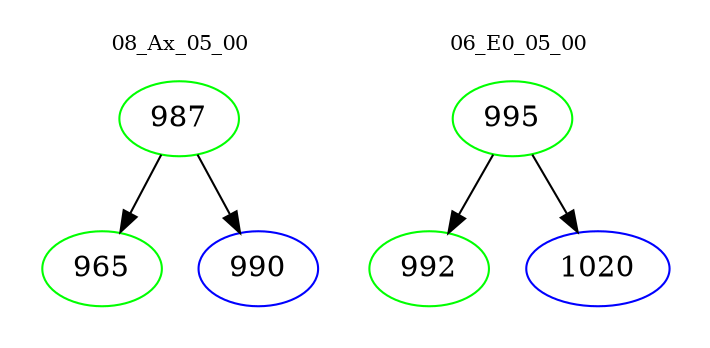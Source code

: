 digraph{
subgraph cluster_0 {
color = white
label = "08_Ax_05_00";
fontsize=10;
T0_987 [label="987", color="green"]
T0_987 -> T0_965 [color="black"]
T0_965 [label="965", color="green"]
T0_987 -> T0_990 [color="black"]
T0_990 [label="990", color="blue"]
}
subgraph cluster_1 {
color = white
label = "06_E0_05_00";
fontsize=10;
T1_995 [label="995", color="green"]
T1_995 -> T1_992 [color="black"]
T1_992 [label="992", color="green"]
T1_995 -> T1_1020 [color="black"]
T1_1020 [label="1020", color="blue"]
}
}
